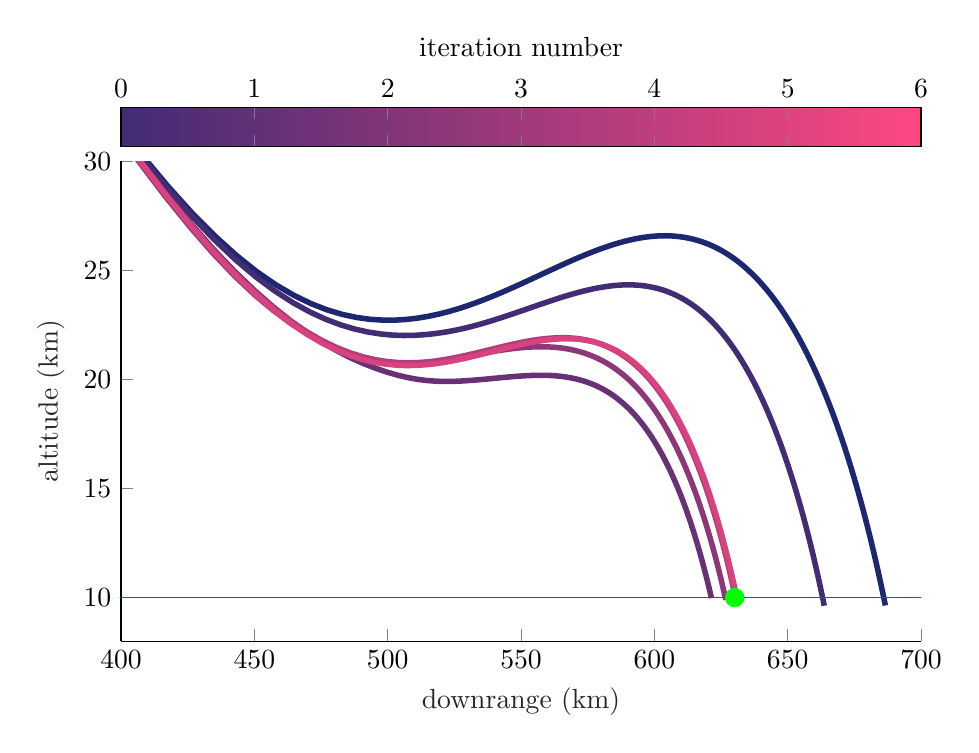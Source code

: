% This file was created by matlab2tikz.
%
%The latest updates can be retrieved from
%  http://www.mathworks.com/matlabcentral/fileexchange/22022-matlab2tikz-matlab2tikz
%where you can also make suggestions and rate matlab2tikz.
%
\definecolor{mycolor1}{rgb}{0.114,0.149,0.443}%
\definecolor{mycolor2}{rgb}{0.26,0.171,0.454}%
\definecolor{mycolor3}{rgb}{0.407,0.193,0.465}%
\definecolor{mycolor4}{rgb}{0.554,0.215,0.476}%
\definecolor{mycolor5}{rgb}{0.701,0.237,0.488}%
\definecolor{mycolor6}{rgb}{0.847,0.259,0.499}%
%
\begin{tikzpicture}

\begin{axis}[%
width=4in,
height=2.4in,
at={(1.011in,0.642in)},
scale only axis,
xmin=400,
xmax=700,
xlabel style={font=\color{white!15!black}},
xlabel={downrange (km)},
ymin=8,
ymax=30,
ylabel style={font=\color{white!15!black}},
ylabel={altitude (km)},
axis background/.style={fill=white},
axis x line*=bottom,
axis y line*=left,
colormap={mymap}{[1pt] rgb(0pt)=(0.26,0.171,0.454); rgb(5pt)=(0.994,0.28,0.51)},
colorbar horizontal,
point meta min=0,
point meta max=6,
colorbar style={at={(0.5,1.03)}, anchor=south, xticklabel pos=upper, xtick = {0,1,2,3,4,5,6},xticklabel pos=upper},
title style={yshift=1cm},
title = iteration number
]
\addplot [color=mycolor1, line width=2.0pt, forget plot]
  table[row sep=crcr]{%
0	125\\
10.876	121.894\\
21.773	118.813\\
32.689	115.758\\
43.625	112.729\\
54.58	109.726\\
65.556	106.748\\
76.55	103.797\\
87.564	100.871\\
98.597	97.972\\
109.649	95.099\\
120.719	92.252\\
131.809	89.432\\
142.917	86.638\\
154.043	83.871\\
165.187	81.13\\
176.349	78.417\\
187.529	75.73\\
198.725	73.071\\
209.937	70.439\\
221.166	67.835\\
232.408	65.259\\
243.664	62.713\\
254.93	60.196\\
266.204	57.71\\
277.483	55.257\\
288.761	52.838\\
300.031	50.456\\
311.284	48.115\\
322.507	45.821\\
333.682	43.578\\
344.789	41.396\\
355.798	39.284\\
366.676	37.255\\
377.38	35.323\\
387.862	33.503\\
398.07	31.811\\
407.947	30.263\\
417.443	28.871\\
426.514	27.642\\
435.125	26.58\\
443.258	25.682\\
450.91	24.937\\
458.099	24.333\\
464.855	23.851\\
471.211	23.476\\
477.202	23.191\\
482.858	22.983\\
488.21	22.842\\
493.283	22.756\\
498.105	22.717\\
502.697	22.717\\
507.079	22.75\\
511.27	22.81\\
515.288	22.893\\
519.145	22.994\\
522.856	23.11\\
526.433	23.238\\
529.886	23.375\\
533.224	23.52\\
536.456	23.67\\
539.59	23.824\\
542.632	23.98\\
545.589	24.137\\
548.466	24.295\\
551.269	24.451\\
554.001	24.605\\
556.668	24.756\\
559.272	24.905\\
561.818	25.049\\
564.31	25.189\\
566.749	25.324\\
569.139	25.454\\
571.483	25.578\\
573.782	25.696\\
576.04	25.807\\
578.258	25.912\\
580.439	26.01\\
582.583	26.101\\
584.693	26.184\\
586.77	26.26\\
588.816	26.329\\
590.831	26.389\\
592.818	26.442\\
594.776	26.486\\
596.707	26.522\\
598.612	26.55\\
600.491	26.57\\
602.346	26.581\\
604.178	26.584\\
605.985	26.579\\
607.771	26.564\\
609.534	26.542\\
611.275	26.51\\
612.996	26.471\\
614.695	26.422\\
616.375	26.365\\
618.034	26.3\\
619.674	26.226\\
621.294	26.143\\
622.896	26.052\\
624.478	25.953\\
626.042	25.845\\
627.587	25.728\\
629.115	25.604\\
630.624	25.471\\
632.115	25.33\\
633.588	25.181\\
635.044	25.024\\
636.483	24.858\\
637.904	24.685\\
639.308	24.504\\
640.695	24.315\\
642.065	24.119\\
643.419	23.915\\
644.756	23.703\\
646.077	23.483\\
647.381	23.256\\
648.67	23.022\\
649.942	22.78\\
651.199	22.531\\
652.439	22.276\\
653.664	22.013\\
654.873	21.743\\
656.066	21.466\\
657.244	21.183\\
658.405	20.894\\
659.552	20.598\\
660.682	20.296\\
661.797	19.988\\
662.896	19.674\\
663.979	19.354\\
665.047	19.029\\
666.099	18.698\\
667.135	18.362\\
668.155	18.021\\
669.16	17.675\\
670.149	17.325\\
671.122	16.97\\
672.08	16.611\\
673.022	16.247\\
673.948	15.88\\
674.858	15.509\\
675.752	15.134\\
676.631	14.756\\
677.493	14.376\\
678.34	13.992\\
679.171	13.605\\
679.987	13.216\\
680.786	12.825\\
681.57	12.432\\
682.339	12.037\\
683.091	11.64\\
683.828	11.242\\
684.55	10.843\\
685.255	10.443\\
685.946	10.042\\
686.621	9.64\\
};
\addplot [color=mycolor2, line width=2.0pt, forget plot]
  table[row sep=crcr]{%
0	125\\
10.876	121.894\\
21.773	118.813\\
32.689	115.758\\
43.625	112.729\\
54.58	109.726\\
65.556	106.748\\
76.55	103.797\\
87.564	100.871\\
98.597	97.972\\
109.649	95.099\\
120.719	92.252\\
131.809	89.432\\
142.917	86.638\\
154.043	83.871\\
165.187	81.13\\
176.349	78.417\\
187.529	75.73\\
198.725	73.071\\
209.937	70.439\\
221.165	67.835\\
232.408	65.259\\
243.663	62.712\\
254.93	60.195\\
266.204	57.708\\
277.483	55.254\\
288.761	52.835\\
300.031	50.452\\
311.283	48.109\\
322.505	45.812\\
333.679	43.566\\
344.785	41.379\\
355.792	39.26\\
366.668	37.223\\
377.368	35.279\\
387.844	33.445\\
398.043	31.736\\
407.908	30.167\\
417.387	28.75\\
426.433	27.494\\
435.012	26.4\\
443.103	25.466\\
450.705	24.684\\
457.837	24.039\\
464.531	23.513\\
470.821	23.091\\
476.74	22.758\\
482.319	22.501\\
487.588	22.31\\
492.574	22.173\\
497.303	22.083\\
501.797	22.031\\
506.077	22.012\\
510.162	22.021\\
514.069	22.052\\
517.812	22.101\\
521.406	22.165\\
524.862	22.241\\
528.192	22.328\\
531.405	22.424\\
534.51	22.527\\
537.516	22.634\\
540.43	22.744\\
543.257	22.856\\
546.004	22.967\\
548.675	23.079\\
551.276	23.188\\
553.811	23.296\\
556.282	23.4\\
558.695	23.501\\
561.052	23.598\\
563.356	23.691\\
565.61	23.778\\
567.817	23.86\\
569.978	23.936\\
572.096	24.007\\
574.172	24.071\\
576.209	24.128\\
578.208	24.179\\
580.171	24.223\\
582.099	24.26\\
583.994	24.29\\
585.856	24.312\\
587.687	24.327\\
589.489	24.334\\
591.261	24.333\\
593.005	24.325\\
594.722	24.309\\
596.413	24.285\\
598.079	24.253\\
599.719	24.212\\
601.335	24.164\\
602.928	24.108\\
604.499	24.043\\
606.046	23.97\\
607.572	23.889\\
609.077	23.8\\
610.561	23.703\\
612.024	23.598\\
613.468	23.484\\
614.892	23.362\\
616.297	23.233\\
617.682	23.095\\
619.05	22.949\\
620.398	22.795\\
621.729	22.633\\
623.042	22.463\\
624.338	22.285\\
625.616	22.099\\
626.877	21.906\\
628.121	21.705\\
629.348	21.497\\
630.559	21.281\\
631.753	21.057\\
632.93	20.827\\
634.091	20.589\\
635.237	20.344\\
636.366	20.092\\
637.479	19.833\\
638.576	19.567\\
639.658	19.295\\
640.723	19.016\\
641.773	18.731\\
642.808	18.44\\
643.827	18.142\\
644.83	17.839\\
645.818	17.53\\
646.791	17.215\\
647.748	16.894\\
648.69	16.569\\
649.616	16.238\\
650.527	15.902\\
651.423	15.562\\
652.304	15.217\\
653.169	14.868\\
654.02	14.514\\
654.855	14.156\\
655.675	13.795\\
656.48	13.43\\
657.27	13.061\\
658.045	12.69\\
658.804	12.315\\
659.549	11.938\\
660.279	11.558\\
660.995	11.175\\
661.695	10.791\\
662.381	10.404\\
663.052	10.016\\
663.709	9.627\\
};
\addplot [color=mycolor3, line width=2.0pt, forget plot]
  table[row sep=crcr]{%
0	125\\
10.876	121.894\\
21.773	118.813\\
32.689	115.758\\
43.625	112.729\\
54.58	109.726\\
65.556	106.748\\
76.55	103.797\\
87.564	100.871\\
98.597	97.972\\
109.649	95.099\\
120.719	92.252\\
131.809	89.432\\
142.917	86.638\\
154.043	83.871\\
165.187	81.13\\
176.349	78.416\\
187.528	75.73\\
198.725	73.07\\
209.937	70.438\\
221.165	67.834\\
232.408	65.258\\
243.663	62.71\\
254.929	60.192\\
266.203	57.705\\
277.482	55.249\\
288.759	52.827\\
300.028	50.441\\
311.28	48.094\\
322.5	45.79\\
333.673	43.535\\
344.775	41.337\\
355.778	39.203\\
366.647	37.144\\
377.338	35.174\\
387.8	33.306\\
397.978	31.554\\
407.813	29.934\\
417.248	28.456\\
426.234	27.128\\
434.732	25.956\\
442.72	24.935\\
450.199	24.058\\
457.196	23.31\\
463.743	22.674\\
469.872	22.137\\
475.614	21.685\\
481.003	21.307\\
486.067	20.993\\
490.834	20.732\\
495.332	20.517\\
499.583	20.34\\
503.61	20.197\\
507.432	20.086\\
511.07	20.005\\
514.538	19.951\\
517.852	19.92\\
521.024	19.906\\
524.066	19.908\\
526.989	19.922\\
529.802	19.943\\
532.514	19.967\\
535.133	19.995\\
537.663	20.023\\
540.112	20.052\\
542.485	20.079\\
544.786	20.105\\
547.02	20.129\\
549.191	20.149\\
551.302	20.166\\
553.356	20.178\\
555.358	20.186\\
557.309	20.189\\
559.211	20.187\\
561.069	20.179\\
562.882	20.165\\
564.654	20.145\\
566.386	20.119\\
568.08	20.086\\
569.737	20.046\\
571.36	20.0\\
572.948	19.946\\
574.505	19.886\\
576.029	19.819\\
577.524	19.744\\
578.989	19.662\\
580.426	19.572\\
581.836	19.476\\
583.219	19.372\\
584.576	19.26\\
585.908	19.141\\
587.216	19.014\\
588.499	18.88\\
589.76	18.739\\
590.998	18.59\\
592.214	18.434\\
593.408	18.27\\
594.581	18.099\\
595.733	17.921\\
596.865	17.735\\
597.977	17.542\\
599.069	17.342\\
600.142	17.136\\
601.196	16.922\\
602.231	16.701\\
603.249	16.473\\
604.248	16.239\\
605.229	15.998\\
606.193	15.75\\
607.139	15.496\\
608.068	15.236\\
608.98	14.969\\
609.876	14.697\\
610.755	14.418\\
611.618	14.134\\
612.464	13.844\\
613.294	13.548\\
614.109	13.247\\
614.908	12.941\\
615.691	12.63\\
616.458	12.314\\
617.211	11.993\\
617.948	11.667\\
618.67	11.337\\
619.377	11.003\\
620.07	10.665\\
620.747	10.323\\
621.41	9.978\\
};
\addplot [color=mycolor4, line width=2.0pt, forget plot]
  table[row sep=crcr]{%
0	125\\
10.876	121.894\\
21.773	118.813\\
32.689	115.758\\
43.625	112.729\\
54.58	109.726\\
65.556	106.748\\
76.55	103.797\\
87.564	100.871\\
98.597	97.972\\
109.649	95.099\\
120.719	92.252\\
131.809	89.432\\
142.917	86.638\\
154.043	83.871\\
165.187	81.13\\
176.349	78.417\\
187.529	75.73\\
198.725	73.07\\
209.937	70.439\\
221.165	67.834\\
232.408	65.258\\
243.663	62.711\\
254.929	60.193\\
266.204	57.706\\
277.482	55.25\\
288.759	52.828\\
300.028	50.442\\
311.28	48.094\\
322.5	45.788\\
333.672	43.53\\
344.773	41.326\\
355.774	39.183\\
366.64	37.112\\
377.326	35.124\\
387.781	33.234\\
397.948	31.456\\
407.768	29.806\\
417.181	28.3\\
426.139	26.951\\
434.601	25.767\\
442.547	24.75\\
449.985	23.892\\
456.942	23.177\\
463.453	22.588\\
469.551	22.111\\
475.269	21.728\\
480.64	21.426\\
485.694	21.193\\
490.461	21.017\\
494.968	20.891\\
499.237	20.806\\
503.291	20.755\\
507.15	20.735\\
510.832	20.74\\
514.353	20.766\\
517.727	20.808\\
520.966	20.863\\
524.081	20.927\\
527.082	20.995\\
529.979	21.064\\
532.778	21.13\\
535.487	21.192\\
538.112	21.25\\
540.658	21.303\\
543.13	21.35\\
545.532	21.391\\
547.87	21.425\\
550.145	21.454\\
552.363	21.475\\
554.524	21.489\\
556.634	21.496\\
558.693	21.496\\
560.704	21.488\\
562.67	21.472\\
564.592	21.449\\
566.472	21.417\\
568.312	21.378\\
570.113	21.331\\
571.878	21.275\\
573.606	21.212\\
575.3	21.14\\
576.96	21.06\\
578.588	20.972\\
580.185	20.876\\
581.751	20.771\\
583.288	20.659\\
584.796	20.538\\
586.276	20.409\\
587.728	20.272\\
589.154	20.127\\
590.554	19.973\\
591.929	19.812\\
593.279	19.643\\
594.604	19.466\\
595.905	19.282\\
597.183	19.089\\
598.438	18.889\\
599.671	18.681\\
600.881	18.466\\
602.069	18.243\\
603.236	18.013\\
604.382	17.776\\
605.506	17.532\\
606.61	17.281\\
607.694	17.023\\
608.758	16.758\\
609.801	16.486\\
610.825	16.208\\
611.83	15.924\\
612.815	15.633\\
613.781	15.336\\
614.728	15.034\\
615.657	14.725\\
616.567	14.411\\
617.459	14.092\\
618.332	13.767\\
619.188	13.437\\
620.025	13.102\\
620.845	12.763\\
621.647	12.418\\
622.431	12.07\\
623.198	11.717\\
623.948	11.36\\
624.681	11.0\\
625.397	10.636\\
626.096	10.268\\
626.779	9.898\\
};
\addplot [color=mycolor5, line width=2.0pt, forget plot]
  table[row sep=crcr]{%
0	125\\
10.876	121.894\\
21.773	118.813\\
32.689	115.758\\
43.625	112.729\\
54.58	109.726\\
65.556	106.748\\
76.55	103.797\\
87.564	100.871\\
98.597	97.972\\
109.649	95.099\\
120.719	92.252\\
131.809	89.432\\
142.917	86.638\\
154.043	83.871\\
165.187	81.13\\
176.349	78.417\\
187.529	75.73\\
198.725	73.071\\
209.937	70.439\\
221.165	67.835\\
232.408	65.259\\
243.663	62.712\\
254.93	60.194\\
266.204	57.707\\
277.482	55.252\\
288.76	52.831\\
300.029	50.446\\
311.281	48.1\\
322.502	45.797\\
333.674	43.543\\
344.777	41.344\\
355.781	39.209\\
366.649	37.148\\
377.34	35.173\\
387.801	33.298\\
397.977	31.537\\
407.809	29.904\\
417.24	28.413\\
426.219	27.075\\
434.708	25.895\\
442.685	24.874\\
450.153	24.005\\
457.141	23.274\\
463.681	22.668\\
469.806	22.171\\
475.55	21.772\\
480.946	21.456\\
486.024	21.213\\
490.813	21.032\\
495.341	20.904\\
499.631	20.82\\
503.706	20.775\\
507.585	20.76\\
511.285	20.771\\
514.824	20.803\\
518.214	20.851\\
521.469	20.912\\
524.599	20.981\\
527.615	21.057\\
530.524	21.136\\
533.336	21.217\\
536.057	21.297\\
538.693	21.376\\
541.25	21.453\\
543.733	21.525\\
546.147	21.593\\
548.496	21.656\\
550.784	21.713\\
553.013	21.764\\
555.188	21.807\\
557.311	21.844\\
559.385	21.873\\
561.412	21.894\\
563.393	21.907\\
565.332	21.912\\
567.23	21.909\\
569.089	21.896\\
570.91	21.875\\
572.695	21.846\\
574.445	21.807\\
576.161	21.759\\
577.845	21.703\\
579.497	21.637\\
581.119	21.562\\
582.711	21.478\\
584.274	21.386\\
585.809	21.284\\
587.318	21.172\\
588.799	21.052\\
590.255	20.923\\
591.685	20.785\\
593.091	20.638\\
594.472	20.482\\
595.83	20.317\\
597.165	20.144\\
598.476	19.962\\
599.765	19.771\\
601.032	19.572\\
602.277	19.364\\
603.501	19.148\\
604.704	18.924\\
605.885	18.692\\
607.047	18.451\\
608.187	18.203\\
609.308	17.947\\
610.408	17.684\\
611.489	17.413\\
612.551	17.134\\
613.593	16.849\\
614.615	16.556\\
615.619	16.257\\
616.604	15.951\\
617.57	15.638\\
618.517	15.319\\
619.446	14.994\\
620.356	14.663\\
621.248	14.326\\
622.122	13.983\\
622.978	13.635\\
623.815	13.282\\
624.635	12.924\\
625.437	12.561\\
626.221	12.194\\
626.988	11.822\\
627.737	11.446\\
628.469	11.066\\
629.183	10.683\\
629.88	10.296\\
630.561	9.906\\
};
\addplot [color=mycolor6, line width=2.0pt, forget plot]
  table[row sep=crcr]{%
0	125\\
10.876	121.894\\
21.773	118.813\\
32.689	115.758\\
43.625	112.729\\
54.58	109.726\\
65.556	106.748\\
76.55	103.797\\
87.564	100.871\\
98.597	97.972\\
109.649	95.099\\
120.719	92.252\\
131.809	89.432\\
142.917	86.638\\
154.043	83.871\\
165.187	81.13\\
176.349	78.417\\
187.529	75.73\\
198.725	73.071\\
209.937	70.439\\
221.165	67.834\\
232.408	65.259\\
243.663	62.712\\
254.93	60.194\\
266.204	57.707\\
277.482	55.252\\
288.76	52.83\\
300.029	50.445\\
311.281	48.099\\
322.501	45.796\\
333.674	43.541\\
344.776	41.341\\
355.78	39.205\\
366.648	37.142\\
377.337	35.165\\
387.798	33.286\\
397.972	31.52\\
407.801	29.881\\
417.227	28.383\\
426.2	27.035\\
434.68	25.844\\
442.646	24.812\\
450.101	23.932\\
457.075	23.19\\
463.599	22.574\\
469.707	22.069\\
475.433	21.662\\
480.81	21.341\\
485.869	21.095\\
490.639	20.912\\
495.147	20.782\\
499.418	20.698\\
503.473	20.651\\
507.332	20.635\\
511.014	20.645\\
514.534	20.674\\
517.905	20.72\\
521.141	20.779\\
524.252	20.846\\
527.248	20.92\\
530.139	20.999\\
532.931	21.08\\
535.632	21.162\\
538.249	21.243\\
540.787	21.323\\
543.252	21.399\\
545.647	21.472\\
547.977	21.54\\
550.246	21.603\\
552.458	21.66\\
554.615	21.711\\
556.72	21.755\\
558.777	21.792\\
560.787	21.822\\
562.752	21.844\\
564.675	21.859\\
566.558	21.865\\
568.401	21.863\\
570.208	21.853\\
571.978	21.834\\
573.715	21.807\\
575.418	21.771\\
577.089	21.726\\
578.729	21.673\\
580.339	21.61\\
581.92	21.539\\
583.473	21.459\\
584.998	21.37\\
586.497	21.272\\
587.97	21.165\\
589.418	21.05\\
590.841	20.926\\
592.24	20.792\\
593.615	20.65\\
594.967	20.5\\
596.297	20.341\\
597.604	20.173\\
598.889	19.996\\
600.153	19.812\\
601.396	19.618\\
602.619	19.417\\
603.82	19.207\\
605.002	18.99\\
606.163	18.764\\
607.305	18.53\\
608.428	18.289\\
609.531	18.04\\
610.615	17.783\\
611.68	17.52\\
612.727	17.248\\
613.755	16.97\\
614.765	16.685\\
615.757	16.393\\
616.73	16.094\\
617.686	15.788\\
618.624	15.477\\
619.544	15.159\\
620.446	14.835\\
621.331	14.505\\
622.199	14.17\\
623.049	13.83\\
623.882	13.484\\
624.698	13.133\\
625.497	12.777\\
626.279	12.417\\
627.044	12.052\\
627.792	11.683\\
628.523	11.311\\
629.238	10.934\\
629.937	10.554\\
630.618	10.171\\
631.284	9.785\\
};
\addplot [color=red, forget plot]
  table[row sep=crcr]{%
0	10\\
800	10\\
};
\addplot [color=green, draw=none, mark size=3.3pt, mark=*, mark options={solid, green}, forget plot]
  table[row sep=crcr]{%
630.124	10\\
};
\end{axis}
\end{tikzpicture}%